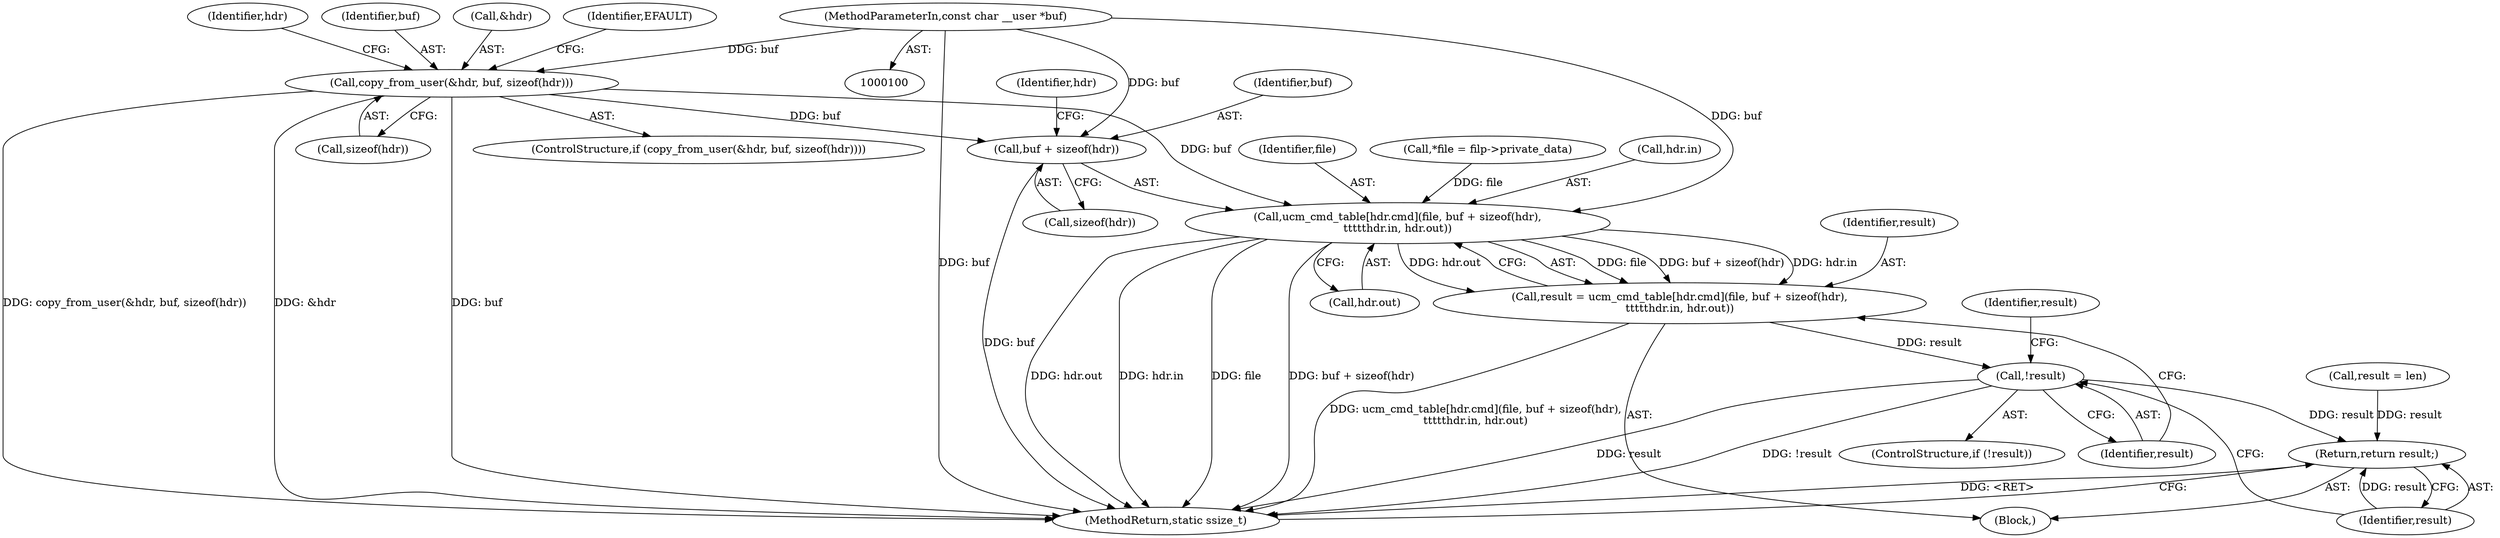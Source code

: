 digraph "0_linux_e6bd18f57aad1a2d1ef40e646d03ed0f2515c9e3@API" {
"1000131" [label="(Call,copy_from_user(&hdr, buf, sizeof(hdr)))"];
"1000102" [label="(MethodParameterIn,const char __user *buf)"];
"1000164" [label="(Call,ucm_cmd_table[hdr.cmd](file, buf + sizeof(hdr),\n\t\t\t\t\thdr.in, hdr.out))"];
"1000162" [label="(Call,result = ucm_cmd_table[hdr.cmd](file, buf + sizeof(hdr),\n\t\t\t\t\thdr.in, hdr.out))"];
"1000177" [label="(Call,!result)"];
"1000182" [label="(Return,return result;)"];
"1000166" [label="(Call,buf + sizeof(hdr))"];
"1000139" [label="(Identifier,EFAULT)"];
"1000166" [label="(Call,buf + sizeof(hdr))"];
"1000182" [label="(Return,return result;)"];
"1000177" [label="(Call,!result)"];
"1000143" [label="(Identifier,hdr)"];
"1000130" [label="(ControlStructure,if (copy_from_user(&hdr, buf, sizeof(hdr))))"];
"1000167" [label="(Identifier,buf)"];
"1000180" [label="(Identifier,result)"];
"1000171" [label="(Identifier,hdr)"];
"1000165" [label="(Identifier,file)"];
"1000184" [label="(MethodReturn,static ssize_t)"];
"1000164" [label="(Call,ucm_cmd_table[hdr.cmd](file, buf + sizeof(hdr),\n\t\t\t\t\thdr.in, hdr.out))"];
"1000135" [label="(Call,sizeof(hdr))"];
"1000183" [label="(Identifier,result)"];
"1000178" [label="(Identifier,result)"];
"1000131" [label="(Call,copy_from_user(&hdr, buf, sizeof(hdr)))"];
"1000107" [label="(Call,*file = filp->private_data)"];
"1000162" [label="(Call,result = ucm_cmd_table[hdr.cmd](file, buf + sizeof(hdr),\n\t\t\t\t\thdr.in, hdr.out))"];
"1000168" [label="(Call,sizeof(hdr))"];
"1000163" [label="(Identifier,result)"];
"1000102" [label="(MethodParameterIn,const char __user *buf)"];
"1000179" [label="(Call,result = len)"];
"1000176" [label="(ControlStructure,if (!result))"];
"1000134" [label="(Identifier,buf)"];
"1000132" [label="(Call,&hdr)"];
"1000170" [label="(Call,hdr.in)"];
"1000173" [label="(Call,hdr.out)"];
"1000105" [label="(Block,)"];
"1000131" -> "1000130"  [label="AST: "];
"1000131" -> "1000135"  [label="CFG: "];
"1000132" -> "1000131"  [label="AST: "];
"1000134" -> "1000131"  [label="AST: "];
"1000135" -> "1000131"  [label="AST: "];
"1000139" -> "1000131"  [label="CFG: "];
"1000143" -> "1000131"  [label="CFG: "];
"1000131" -> "1000184"  [label="DDG: &hdr"];
"1000131" -> "1000184"  [label="DDG: buf"];
"1000131" -> "1000184"  [label="DDG: copy_from_user(&hdr, buf, sizeof(hdr))"];
"1000102" -> "1000131"  [label="DDG: buf"];
"1000131" -> "1000164"  [label="DDG: buf"];
"1000131" -> "1000166"  [label="DDG: buf"];
"1000102" -> "1000100"  [label="AST: "];
"1000102" -> "1000184"  [label="DDG: buf"];
"1000102" -> "1000164"  [label="DDG: buf"];
"1000102" -> "1000166"  [label="DDG: buf"];
"1000164" -> "1000162"  [label="AST: "];
"1000164" -> "1000173"  [label="CFG: "];
"1000165" -> "1000164"  [label="AST: "];
"1000166" -> "1000164"  [label="AST: "];
"1000170" -> "1000164"  [label="AST: "];
"1000173" -> "1000164"  [label="AST: "];
"1000162" -> "1000164"  [label="CFG: "];
"1000164" -> "1000184"  [label="DDG: buf + sizeof(hdr)"];
"1000164" -> "1000184"  [label="DDG: hdr.out"];
"1000164" -> "1000184"  [label="DDG: hdr.in"];
"1000164" -> "1000184"  [label="DDG: file"];
"1000164" -> "1000162"  [label="DDG: file"];
"1000164" -> "1000162"  [label="DDG: buf + sizeof(hdr)"];
"1000164" -> "1000162"  [label="DDG: hdr.in"];
"1000164" -> "1000162"  [label="DDG: hdr.out"];
"1000107" -> "1000164"  [label="DDG: file"];
"1000162" -> "1000105"  [label="AST: "];
"1000163" -> "1000162"  [label="AST: "];
"1000178" -> "1000162"  [label="CFG: "];
"1000162" -> "1000184"  [label="DDG: ucm_cmd_table[hdr.cmd](file, buf + sizeof(hdr),\n\t\t\t\t\thdr.in, hdr.out)"];
"1000162" -> "1000177"  [label="DDG: result"];
"1000177" -> "1000176"  [label="AST: "];
"1000177" -> "1000178"  [label="CFG: "];
"1000178" -> "1000177"  [label="AST: "];
"1000180" -> "1000177"  [label="CFG: "];
"1000183" -> "1000177"  [label="CFG: "];
"1000177" -> "1000184"  [label="DDG: result"];
"1000177" -> "1000184"  [label="DDG: !result"];
"1000177" -> "1000182"  [label="DDG: result"];
"1000182" -> "1000105"  [label="AST: "];
"1000182" -> "1000183"  [label="CFG: "];
"1000183" -> "1000182"  [label="AST: "];
"1000184" -> "1000182"  [label="CFG: "];
"1000182" -> "1000184"  [label="DDG: <RET>"];
"1000183" -> "1000182"  [label="DDG: result"];
"1000179" -> "1000182"  [label="DDG: result"];
"1000166" -> "1000168"  [label="CFG: "];
"1000167" -> "1000166"  [label="AST: "];
"1000168" -> "1000166"  [label="AST: "];
"1000171" -> "1000166"  [label="CFG: "];
"1000166" -> "1000184"  [label="DDG: buf"];
}
